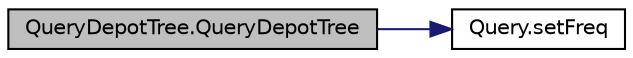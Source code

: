 digraph G
{
  edge [fontname="Helvetica",fontsize="10",labelfontname="Helvetica",labelfontsize="10"];
  node [fontname="Helvetica",fontsize="10",shape=record];
  rankdir="LR";
  Node1 [label="QueryDepotTree.QueryDepotTree",height=0.2,width=0.4,color="black", fillcolor="grey75", style="filled" fontcolor="black"];
  Node1 -> Node2 [color="midnightblue",fontsize="10",style="solid",fontname="Helvetica"];
  Node2 [label="Query.setFreq",height=0.2,width=0.4,color="black", fillcolor="white", style="filled",URL="$d3/ddf/classQuery.html#a6f1f9bb45683ed9a2d0143d6ab421bb5"];
}
